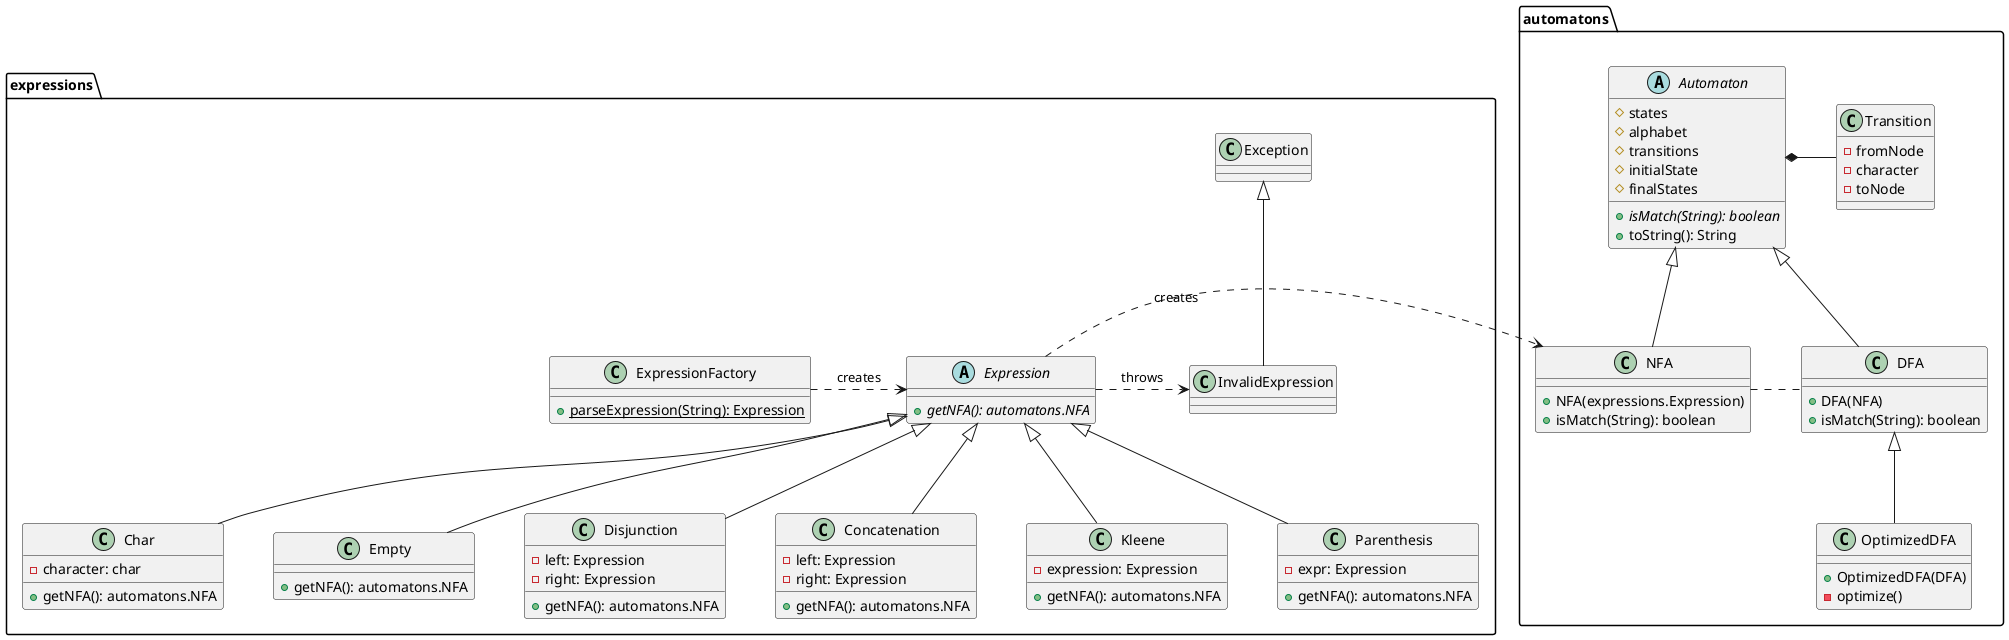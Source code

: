 @startuml


skinparam nodesep 50
skinparam ranksep 80

package automatons {
    abstract class Automaton {
        #states
        #alphabet
        #transitions
        #initialState
        #finalStates
        {abstract} +isMatch(String): boolean
        +toString(): String
    }

    class OptimizedDFA extends DFA {
        +OptimizedDFA(DFA)
        -optimize()
    }

    class DFA extends Automaton {
        +DFA(NFA)
        +isMatch(String): boolean
    }

    class NFA extends Automaton {
        +NFA(expressions.Expression)
        +isMatch(String): boolean
    }

    class Transition {
        -fromNode
        -character
        -toNode
    }
}

package expressions {
    abstract class Expression {
        {Abstract} +getNFA(): automatons.NFA
    }

    class Char extends Expression {
        - character: char
        +getNFA(): automatons.NFA
    }

    class Empty extends Expression {
        +getNFA(): automatons.NFA
    }

    class Disjunction extends Expression {
        -left: Expression
        -right: Expression
        +getNFA(): automatons.NFA
    }

    class Concatenation extends Expression {
        -left: Expression
        -right: Expression
        +getNFA(): automatons.NFA
    }

    class Kleene extends Expression {
        -expression: Expression
        +getNFA(): automatons.NFA
    }

    class Parenthesis extends Expression {
        -expr: Expression
        +getNFA(): automatons.NFA
    }

    class ExpressionFactory {
        {static} +parseExpression(String): Expression
    }

    class InvalidExpression extends Exception {
    }
}


ExpressionFactory .> Expression : creates
Expression .> InvalidExpression : throws
Expression .> NFA : creates
Automaton *- Transition
NFA . DFA


@enduml
